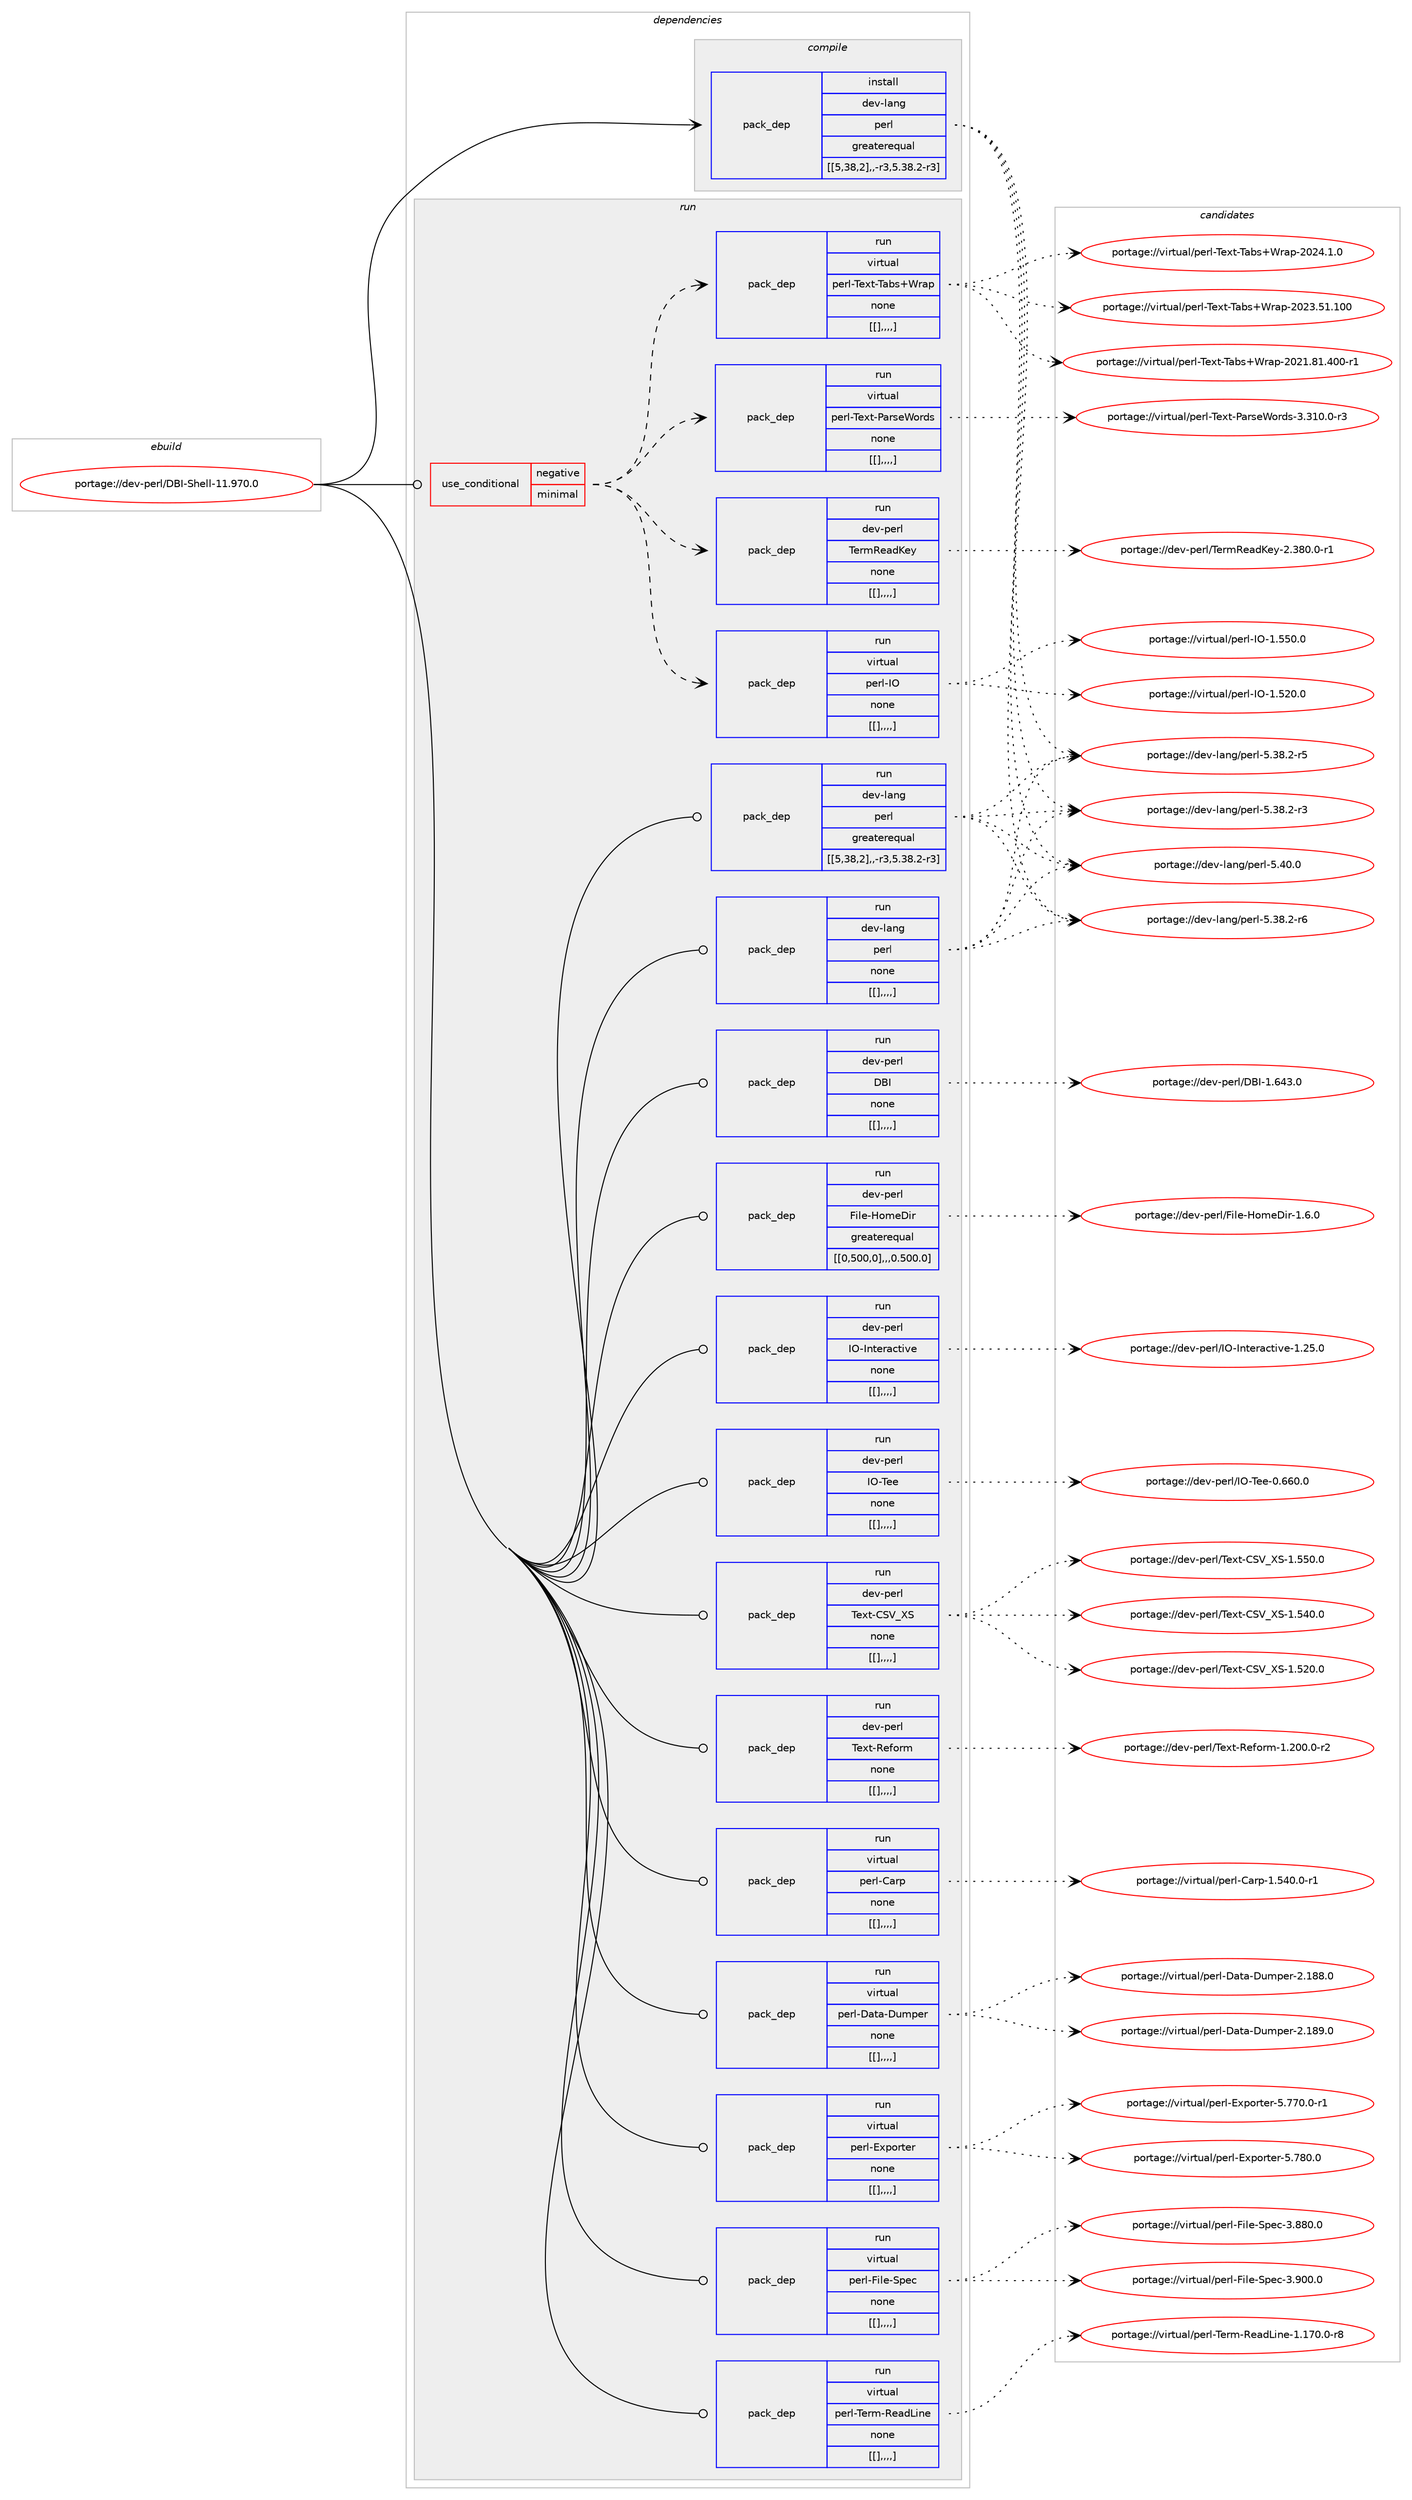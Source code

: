 digraph prolog {

# *************
# Graph options
# *************

newrank=true;
concentrate=true;
compound=true;
graph [rankdir=LR,fontname=Helvetica,fontsize=10,ranksep=1.5];#, ranksep=2.5, nodesep=0.2];
edge  [arrowhead=vee];
node  [fontname=Helvetica,fontsize=10];

# **********
# The ebuild
# **********

subgraph cluster_leftcol {
color=gray;
label=<<i>ebuild</i>>;
id [label="portage://dev-perl/DBI-Shell-11.970.0", color=red, width=4, href="../dev-perl/DBI-Shell-11.970.0.svg"];
}

# ****************
# The dependencies
# ****************

subgraph cluster_midcol {
color=gray;
label=<<i>dependencies</i>>;
subgraph cluster_compile {
fillcolor="#eeeeee";
style=filled;
label=<<i>compile</i>>;
subgraph pack97335 {
dependency128863 [label=<<TABLE BORDER="0" CELLBORDER="1" CELLSPACING="0" CELLPADDING="4" WIDTH="220"><TR><TD ROWSPAN="6" CELLPADDING="30">pack_dep</TD></TR><TR><TD WIDTH="110">install</TD></TR><TR><TD>dev-lang</TD></TR><TR><TD>perl</TD></TR><TR><TD>greaterequal</TD></TR><TR><TD>[[5,38,2],,-r3,5.38.2-r3]</TD></TR></TABLE>>, shape=none, color=blue];
}
id:e -> dependency128863:w [weight=20,style="solid",arrowhead="vee"];
}
subgraph cluster_compileandrun {
fillcolor="#eeeeee";
style=filled;
label=<<i>compile and run</i>>;
}
subgraph cluster_run {
fillcolor="#eeeeee";
style=filled;
label=<<i>run</i>>;
subgraph cond30354 {
dependency128864 [label=<<TABLE BORDER="0" CELLBORDER="1" CELLSPACING="0" CELLPADDING="4"><TR><TD ROWSPAN="3" CELLPADDING="10">use_conditional</TD></TR><TR><TD>negative</TD></TR><TR><TD>minimal</TD></TR></TABLE>>, shape=none, color=red];
subgraph pack97336 {
dependency128865 [label=<<TABLE BORDER="0" CELLBORDER="1" CELLSPACING="0" CELLPADDING="4" WIDTH="220"><TR><TD ROWSPAN="6" CELLPADDING="30">pack_dep</TD></TR><TR><TD WIDTH="110">run</TD></TR><TR><TD>virtual</TD></TR><TR><TD>perl-IO</TD></TR><TR><TD>none</TD></TR><TR><TD>[[],,,,]</TD></TR></TABLE>>, shape=none, color=blue];
}
dependency128864:e -> dependency128865:w [weight=20,style="dashed",arrowhead="vee"];
subgraph pack97337 {
dependency128866 [label=<<TABLE BORDER="0" CELLBORDER="1" CELLSPACING="0" CELLPADDING="4" WIDTH="220"><TR><TD ROWSPAN="6" CELLPADDING="30">pack_dep</TD></TR><TR><TD WIDTH="110">run</TD></TR><TR><TD>dev-perl</TD></TR><TR><TD>TermReadKey</TD></TR><TR><TD>none</TD></TR><TR><TD>[[],,,,]</TD></TR></TABLE>>, shape=none, color=blue];
}
dependency128864:e -> dependency128866:w [weight=20,style="dashed",arrowhead="vee"];
subgraph pack97338 {
dependency128867 [label=<<TABLE BORDER="0" CELLBORDER="1" CELLSPACING="0" CELLPADDING="4" WIDTH="220"><TR><TD ROWSPAN="6" CELLPADDING="30">pack_dep</TD></TR><TR><TD WIDTH="110">run</TD></TR><TR><TD>virtual</TD></TR><TR><TD>perl-Text-ParseWords</TD></TR><TR><TD>none</TD></TR><TR><TD>[[],,,,]</TD></TR></TABLE>>, shape=none, color=blue];
}
dependency128864:e -> dependency128867:w [weight=20,style="dashed",arrowhead="vee"];
subgraph pack97339 {
dependency128868 [label=<<TABLE BORDER="0" CELLBORDER="1" CELLSPACING="0" CELLPADDING="4" WIDTH="220"><TR><TD ROWSPAN="6" CELLPADDING="30">pack_dep</TD></TR><TR><TD WIDTH="110">run</TD></TR><TR><TD>virtual</TD></TR><TR><TD>perl-Text-Tabs+Wrap</TD></TR><TR><TD>none</TD></TR><TR><TD>[[],,,,]</TD></TR></TABLE>>, shape=none, color=blue];
}
dependency128864:e -> dependency128868:w [weight=20,style="dashed",arrowhead="vee"];
}
id:e -> dependency128864:w [weight=20,style="solid",arrowhead="odot"];
subgraph pack97340 {
dependency128869 [label=<<TABLE BORDER="0" CELLBORDER="1" CELLSPACING="0" CELLPADDING="4" WIDTH="220"><TR><TD ROWSPAN="6" CELLPADDING="30">pack_dep</TD></TR><TR><TD WIDTH="110">run</TD></TR><TR><TD>dev-lang</TD></TR><TR><TD>perl</TD></TR><TR><TD>greaterequal</TD></TR><TR><TD>[[5,38,2],,-r3,5.38.2-r3]</TD></TR></TABLE>>, shape=none, color=blue];
}
id:e -> dependency128869:w [weight=20,style="solid",arrowhead="odot"];
subgraph pack97341 {
dependency128870 [label=<<TABLE BORDER="0" CELLBORDER="1" CELLSPACING="0" CELLPADDING="4" WIDTH="220"><TR><TD ROWSPAN="6" CELLPADDING="30">pack_dep</TD></TR><TR><TD WIDTH="110">run</TD></TR><TR><TD>dev-lang</TD></TR><TR><TD>perl</TD></TR><TR><TD>none</TD></TR><TR><TD>[[],,,,]</TD></TR></TABLE>>, shape=none, color=blue];
}
id:e -> dependency128870:w [weight=20,style="solid",arrowhead="odot"];
subgraph pack97342 {
dependency128871 [label=<<TABLE BORDER="0" CELLBORDER="1" CELLSPACING="0" CELLPADDING="4" WIDTH="220"><TR><TD ROWSPAN="6" CELLPADDING="30">pack_dep</TD></TR><TR><TD WIDTH="110">run</TD></TR><TR><TD>dev-perl</TD></TR><TR><TD>DBI</TD></TR><TR><TD>none</TD></TR><TR><TD>[[],,,,]</TD></TR></TABLE>>, shape=none, color=blue];
}
id:e -> dependency128871:w [weight=20,style="solid",arrowhead="odot"];
subgraph pack97343 {
dependency128872 [label=<<TABLE BORDER="0" CELLBORDER="1" CELLSPACING="0" CELLPADDING="4" WIDTH="220"><TR><TD ROWSPAN="6" CELLPADDING="30">pack_dep</TD></TR><TR><TD WIDTH="110">run</TD></TR><TR><TD>dev-perl</TD></TR><TR><TD>File-HomeDir</TD></TR><TR><TD>greaterequal</TD></TR><TR><TD>[[0,500,0],,,0.500.0]</TD></TR></TABLE>>, shape=none, color=blue];
}
id:e -> dependency128872:w [weight=20,style="solid",arrowhead="odot"];
subgraph pack97344 {
dependency128873 [label=<<TABLE BORDER="0" CELLBORDER="1" CELLSPACING="0" CELLPADDING="4" WIDTH="220"><TR><TD ROWSPAN="6" CELLPADDING="30">pack_dep</TD></TR><TR><TD WIDTH="110">run</TD></TR><TR><TD>dev-perl</TD></TR><TR><TD>IO-Interactive</TD></TR><TR><TD>none</TD></TR><TR><TD>[[],,,,]</TD></TR></TABLE>>, shape=none, color=blue];
}
id:e -> dependency128873:w [weight=20,style="solid",arrowhead="odot"];
subgraph pack97345 {
dependency128874 [label=<<TABLE BORDER="0" CELLBORDER="1" CELLSPACING="0" CELLPADDING="4" WIDTH="220"><TR><TD ROWSPAN="6" CELLPADDING="30">pack_dep</TD></TR><TR><TD WIDTH="110">run</TD></TR><TR><TD>dev-perl</TD></TR><TR><TD>IO-Tee</TD></TR><TR><TD>none</TD></TR><TR><TD>[[],,,,]</TD></TR></TABLE>>, shape=none, color=blue];
}
id:e -> dependency128874:w [weight=20,style="solid",arrowhead="odot"];
subgraph pack97346 {
dependency128875 [label=<<TABLE BORDER="0" CELLBORDER="1" CELLSPACING="0" CELLPADDING="4" WIDTH="220"><TR><TD ROWSPAN="6" CELLPADDING="30">pack_dep</TD></TR><TR><TD WIDTH="110">run</TD></TR><TR><TD>dev-perl</TD></TR><TR><TD>Text-CSV_XS</TD></TR><TR><TD>none</TD></TR><TR><TD>[[],,,,]</TD></TR></TABLE>>, shape=none, color=blue];
}
id:e -> dependency128875:w [weight=20,style="solid",arrowhead="odot"];
subgraph pack97347 {
dependency128876 [label=<<TABLE BORDER="0" CELLBORDER="1" CELLSPACING="0" CELLPADDING="4" WIDTH="220"><TR><TD ROWSPAN="6" CELLPADDING="30">pack_dep</TD></TR><TR><TD WIDTH="110">run</TD></TR><TR><TD>dev-perl</TD></TR><TR><TD>Text-Reform</TD></TR><TR><TD>none</TD></TR><TR><TD>[[],,,,]</TD></TR></TABLE>>, shape=none, color=blue];
}
id:e -> dependency128876:w [weight=20,style="solid",arrowhead="odot"];
subgraph pack97348 {
dependency128877 [label=<<TABLE BORDER="0" CELLBORDER="1" CELLSPACING="0" CELLPADDING="4" WIDTH="220"><TR><TD ROWSPAN="6" CELLPADDING="30">pack_dep</TD></TR><TR><TD WIDTH="110">run</TD></TR><TR><TD>virtual</TD></TR><TR><TD>perl-Carp</TD></TR><TR><TD>none</TD></TR><TR><TD>[[],,,,]</TD></TR></TABLE>>, shape=none, color=blue];
}
id:e -> dependency128877:w [weight=20,style="solid",arrowhead="odot"];
subgraph pack97349 {
dependency128878 [label=<<TABLE BORDER="0" CELLBORDER="1" CELLSPACING="0" CELLPADDING="4" WIDTH="220"><TR><TD ROWSPAN="6" CELLPADDING="30">pack_dep</TD></TR><TR><TD WIDTH="110">run</TD></TR><TR><TD>virtual</TD></TR><TR><TD>perl-Data-Dumper</TD></TR><TR><TD>none</TD></TR><TR><TD>[[],,,,]</TD></TR></TABLE>>, shape=none, color=blue];
}
id:e -> dependency128878:w [weight=20,style="solid",arrowhead="odot"];
subgraph pack97350 {
dependency128879 [label=<<TABLE BORDER="0" CELLBORDER="1" CELLSPACING="0" CELLPADDING="4" WIDTH="220"><TR><TD ROWSPAN="6" CELLPADDING="30">pack_dep</TD></TR><TR><TD WIDTH="110">run</TD></TR><TR><TD>virtual</TD></TR><TR><TD>perl-Exporter</TD></TR><TR><TD>none</TD></TR><TR><TD>[[],,,,]</TD></TR></TABLE>>, shape=none, color=blue];
}
id:e -> dependency128879:w [weight=20,style="solid",arrowhead="odot"];
subgraph pack97351 {
dependency128880 [label=<<TABLE BORDER="0" CELLBORDER="1" CELLSPACING="0" CELLPADDING="4" WIDTH="220"><TR><TD ROWSPAN="6" CELLPADDING="30">pack_dep</TD></TR><TR><TD WIDTH="110">run</TD></TR><TR><TD>virtual</TD></TR><TR><TD>perl-File-Spec</TD></TR><TR><TD>none</TD></TR><TR><TD>[[],,,,]</TD></TR></TABLE>>, shape=none, color=blue];
}
id:e -> dependency128880:w [weight=20,style="solid",arrowhead="odot"];
subgraph pack97352 {
dependency128881 [label=<<TABLE BORDER="0" CELLBORDER="1" CELLSPACING="0" CELLPADDING="4" WIDTH="220"><TR><TD ROWSPAN="6" CELLPADDING="30">pack_dep</TD></TR><TR><TD WIDTH="110">run</TD></TR><TR><TD>virtual</TD></TR><TR><TD>perl-Term-ReadLine</TD></TR><TR><TD>none</TD></TR><TR><TD>[[],,,,]</TD></TR></TABLE>>, shape=none, color=blue];
}
id:e -> dependency128881:w [weight=20,style="solid",arrowhead="odot"];
}
}

# **************
# The candidates
# **************

subgraph cluster_choices {
rank=same;
color=gray;
label=<<i>candidates</i>>;

subgraph choice97335 {
color=black;
nodesep=1;
choice10010111845108971101034711210111410845534652484648 [label="portage://dev-lang/perl-5.40.0", color=red, width=4,href="../dev-lang/perl-5.40.0.svg"];
choice100101118451089711010347112101114108455346515646504511454 [label="portage://dev-lang/perl-5.38.2-r6", color=red, width=4,href="../dev-lang/perl-5.38.2-r6.svg"];
choice100101118451089711010347112101114108455346515646504511453 [label="portage://dev-lang/perl-5.38.2-r5", color=red, width=4,href="../dev-lang/perl-5.38.2-r5.svg"];
choice100101118451089711010347112101114108455346515646504511451 [label="portage://dev-lang/perl-5.38.2-r3", color=red, width=4,href="../dev-lang/perl-5.38.2-r3.svg"];
dependency128863:e -> choice10010111845108971101034711210111410845534652484648:w [style=dotted,weight="100"];
dependency128863:e -> choice100101118451089711010347112101114108455346515646504511454:w [style=dotted,weight="100"];
dependency128863:e -> choice100101118451089711010347112101114108455346515646504511453:w [style=dotted,weight="100"];
dependency128863:e -> choice100101118451089711010347112101114108455346515646504511451:w [style=dotted,weight="100"];
}
subgraph choice97336 {
color=black;
nodesep=1;
choice11810511411611797108471121011141084573794549465353484648 [label="portage://virtual/perl-IO-1.550.0", color=red, width=4,href="../virtual/perl-IO-1.550.0.svg"];
choice11810511411611797108471121011141084573794549465350484648 [label="portage://virtual/perl-IO-1.520.0", color=red, width=4,href="../virtual/perl-IO-1.520.0.svg"];
dependency128865:e -> choice11810511411611797108471121011141084573794549465353484648:w [style=dotted,weight="100"];
dependency128865:e -> choice11810511411611797108471121011141084573794549465350484648:w [style=dotted,weight="100"];
}
subgraph choice97337 {
color=black;
nodesep=1;
choice10010111845112101114108478410111410982101971007510112145504651564846484511449 [label="portage://dev-perl/TermReadKey-2.380.0-r1", color=red, width=4,href="../dev-perl/TermReadKey-2.380.0-r1.svg"];
dependency128866:e -> choice10010111845112101114108478410111410982101971007510112145504651564846484511449:w [style=dotted,weight="100"];
}
subgraph choice97338 {
color=black;
nodesep=1;
choice118105114116117971084711210111410845841011201164580971141151018711111410011545514651494846484511451 [label="portage://virtual/perl-Text-ParseWords-3.310.0-r3", color=red, width=4,href="../virtual/perl-Text-ParseWords-3.310.0-r3.svg"];
dependency128867:e -> choice118105114116117971084711210111410845841011201164580971141151018711111410011545514651494846484511451:w [style=dotted,weight="100"];
}
subgraph choice97339 {
color=black;
nodesep=1;
choice1181051141161179710847112101114108458410112011645849798115438711497112455048505246494648 [label="portage://virtual/perl-Text-Tabs+Wrap-2024.1.0", color=red, width=4,href="../virtual/perl-Text-Tabs+Wrap-2024.1.0.svg"];
choice1181051141161179710847112101114108458410112011645849798115438711497112455048505146534946494848 [label="portage://virtual/perl-Text-Tabs+Wrap-2023.51.100", color=red, width=4,href="../virtual/perl-Text-Tabs+Wrap-2023.51.100.svg"];
choice11810511411611797108471121011141084584101120116458497981154387114971124550485049465649465248484511449 [label="portage://virtual/perl-Text-Tabs+Wrap-2021.81.400-r1", color=red, width=4,href="../virtual/perl-Text-Tabs+Wrap-2021.81.400-r1.svg"];
dependency128868:e -> choice1181051141161179710847112101114108458410112011645849798115438711497112455048505246494648:w [style=dotted,weight="100"];
dependency128868:e -> choice1181051141161179710847112101114108458410112011645849798115438711497112455048505146534946494848:w [style=dotted,weight="100"];
dependency128868:e -> choice11810511411611797108471121011141084584101120116458497981154387114971124550485049465649465248484511449:w [style=dotted,weight="100"];
}
subgraph choice97340 {
color=black;
nodesep=1;
choice10010111845108971101034711210111410845534652484648 [label="portage://dev-lang/perl-5.40.0", color=red, width=4,href="../dev-lang/perl-5.40.0.svg"];
choice100101118451089711010347112101114108455346515646504511454 [label="portage://dev-lang/perl-5.38.2-r6", color=red, width=4,href="../dev-lang/perl-5.38.2-r6.svg"];
choice100101118451089711010347112101114108455346515646504511453 [label="portage://dev-lang/perl-5.38.2-r5", color=red, width=4,href="../dev-lang/perl-5.38.2-r5.svg"];
choice100101118451089711010347112101114108455346515646504511451 [label="portage://dev-lang/perl-5.38.2-r3", color=red, width=4,href="../dev-lang/perl-5.38.2-r3.svg"];
dependency128869:e -> choice10010111845108971101034711210111410845534652484648:w [style=dotted,weight="100"];
dependency128869:e -> choice100101118451089711010347112101114108455346515646504511454:w [style=dotted,weight="100"];
dependency128869:e -> choice100101118451089711010347112101114108455346515646504511453:w [style=dotted,weight="100"];
dependency128869:e -> choice100101118451089711010347112101114108455346515646504511451:w [style=dotted,weight="100"];
}
subgraph choice97341 {
color=black;
nodesep=1;
choice10010111845108971101034711210111410845534652484648 [label="portage://dev-lang/perl-5.40.0", color=red, width=4,href="../dev-lang/perl-5.40.0.svg"];
choice100101118451089711010347112101114108455346515646504511454 [label="portage://dev-lang/perl-5.38.2-r6", color=red, width=4,href="../dev-lang/perl-5.38.2-r6.svg"];
choice100101118451089711010347112101114108455346515646504511453 [label="portage://dev-lang/perl-5.38.2-r5", color=red, width=4,href="../dev-lang/perl-5.38.2-r5.svg"];
choice100101118451089711010347112101114108455346515646504511451 [label="portage://dev-lang/perl-5.38.2-r3", color=red, width=4,href="../dev-lang/perl-5.38.2-r3.svg"];
dependency128870:e -> choice10010111845108971101034711210111410845534652484648:w [style=dotted,weight="100"];
dependency128870:e -> choice100101118451089711010347112101114108455346515646504511454:w [style=dotted,weight="100"];
dependency128870:e -> choice100101118451089711010347112101114108455346515646504511453:w [style=dotted,weight="100"];
dependency128870:e -> choice100101118451089711010347112101114108455346515646504511451:w [style=dotted,weight="100"];
}
subgraph choice97342 {
color=black;
nodesep=1;
choice10010111845112101114108476866734549465452514648 [label="portage://dev-perl/DBI-1.643.0", color=red, width=4,href="../dev-perl/DBI-1.643.0.svg"];
dependency128871:e -> choice10010111845112101114108476866734549465452514648:w [style=dotted,weight="100"];
}
subgraph choice97343 {
color=black;
nodesep=1;
choice100101118451121011141084770105108101457211110910168105114454946544648 [label="portage://dev-perl/File-HomeDir-1.6.0", color=red, width=4,href="../dev-perl/File-HomeDir-1.6.0.svg"];
dependency128872:e -> choice100101118451121011141084770105108101457211110910168105114454946544648:w [style=dotted,weight="100"];
}
subgraph choice97344 {
color=black;
nodesep=1;
choice100101118451121011141084773794573110116101114979911610511810145494650534648 [label="portage://dev-perl/IO-Interactive-1.25.0", color=red, width=4,href="../dev-perl/IO-Interactive-1.25.0.svg"];
dependency128873:e -> choice100101118451121011141084773794573110116101114979911610511810145494650534648:w [style=dotted,weight="100"];
}
subgraph choice97345 {
color=black;
nodesep=1;
choice1001011184511210111410847737945841011014548465454484648 [label="portage://dev-perl/IO-Tee-0.660.0", color=red, width=4,href="../dev-perl/IO-Tee-0.660.0.svg"];
dependency128874:e -> choice1001011184511210111410847737945841011014548465454484648:w [style=dotted,weight="100"];
}
subgraph choice97346 {
color=black;
nodesep=1;
choice100101118451121011141084784101120116456783869588834549465353484648 [label="portage://dev-perl/Text-CSV_XS-1.550.0", color=red, width=4,href="../dev-perl/Text-CSV_XS-1.550.0.svg"];
choice100101118451121011141084784101120116456783869588834549465352484648 [label="portage://dev-perl/Text-CSV_XS-1.540.0", color=red, width=4,href="../dev-perl/Text-CSV_XS-1.540.0.svg"];
choice100101118451121011141084784101120116456783869588834549465350484648 [label="portage://dev-perl/Text-CSV_XS-1.520.0", color=red, width=4,href="../dev-perl/Text-CSV_XS-1.520.0.svg"];
dependency128875:e -> choice100101118451121011141084784101120116456783869588834549465353484648:w [style=dotted,weight="100"];
dependency128875:e -> choice100101118451121011141084784101120116456783869588834549465352484648:w [style=dotted,weight="100"];
dependency128875:e -> choice100101118451121011141084784101120116456783869588834549465350484648:w [style=dotted,weight="100"];
}
subgraph choice97347 {
color=black;
nodesep=1;
choice100101118451121011141084784101120116458210110211111410945494650484846484511450 [label="portage://dev-perl/Text-Reform-1.200.0-r2", color=red, width=4,href="../dev-perl/Text-Reform-1.200.0-r2.svg"];
dependency128876:e -> choice100101118451121011141084784101120116458210110211111410945494650484846484511450:w [style=dotted,weight="100"];
}
subgraph choice97348 {
color=black;
nodesep=1;
choice118105114116117971084711210111410845679711411245494653524846484511449 [label="portage://virtual/perl-Carp-1.540.0-r1", color=red, width=4,href="../virtual/perl-Carp-1.540.0-r1.svg"];
dependency128877:e -> choice118105114116117971084711210111410845679711411245494653524846484511449:w [style=dotted,weight="100"];
}
subgraph choice97349 {
color=black;
nodesep=1;
choice11810511411611797108471121011141084568971169745681171091121011144550464956574648 [label="portage://virtual/perl-Data-Dumper-2.189.0", color=red, width=4,href="../virtual/perl-Data-Dumper-2.189.0.svg"];
choice11810511411611797108471121011141084568971169745681171091121011144550464956564648 [label="portage://virtual/perl-Data-Dumper-2.188.0", color=red, width=4,href="../virtual/perl-Data-Dumper-2.188.0.svg"];
dependency128878:e -> choice11810511411611797108471121011141084568971169745681171091121011144550464956574648:w [style=dotted,weight="100"];
dependency128878:e -> choice11810511411611797108471121011141084568971169745681171091121011144550464956564648:w [style=dotted,weight="100"];
}
subgraph choice97350 {
color=black;
nodesep=1;
choice118105114116117971084711210111410845691201121111141161011144553465556484648 [label="portage://virtual/perl-Exporter-5.780.0", color=red, width=4,href="../virtual/perl-Exporter-5.780.0.svg"];
choice1181051141161179710847112101114108456912011211111411610111445534655554846484511449 [label="portage://virtual/perl-Exporter-5.770.0-r1", color=red, width=4,href="../virtual/perl-Exporter-5.770.0-r1.svg"];
dependency128879:e -> choice118105114116117971084711210111410845691201121111141161011144553465556484648:w [style=dotted,weight="100"];
dependency128879:e -> choice1181051141161179710847112101114108456912011211111411610111445534655554846484511449:w [style=dotted,weight="100"];
}
subgraph choice97351 {
color=black;
nodesep=1;
choice118105114116117971084711210111410845701051081014583112101994551465748484648 [label="portage://virtual/perl-File-Spec-3.900.0", color=red, width=4,href="../virtual/perl-File-Spec-3.900.0.svg"];
choice118105114116117971084711210111410845701051081014583112101994551465656484648 [label="portage://virtual/perl-File-Spec-3.880.0", color=red, width=4,href="../virtual/perl-File-Spec-3.880.0.svg"];
dependency128880:e -> choice118105114116117971084711210111410845701051081014583112101994551465748484648:w [style=dotted,weight="100"];
dependency128880:e -> choice118105114116117971084711210111410845701051081014583112101994551465656484648:w [style=dotted,weight="100"];
}
subgraph choice97352 {
color=black;
nodesep=1;
choice118105114116117971084711210111410845841011141094582101971007610511010145494649554846484511456 [label="portage://virtual/perl-Term-ReadLine-1.170.0-r8", color=red, width=4,href="../virtual/perl-Term-ReadLine-1.170.0-r8.svg"];
dependency128881:e -> choice118105114116117971084711210111410845841011141094582101971007610511010145494649554846484511456:w [style=dotted,weight="100"];
}
}

}

